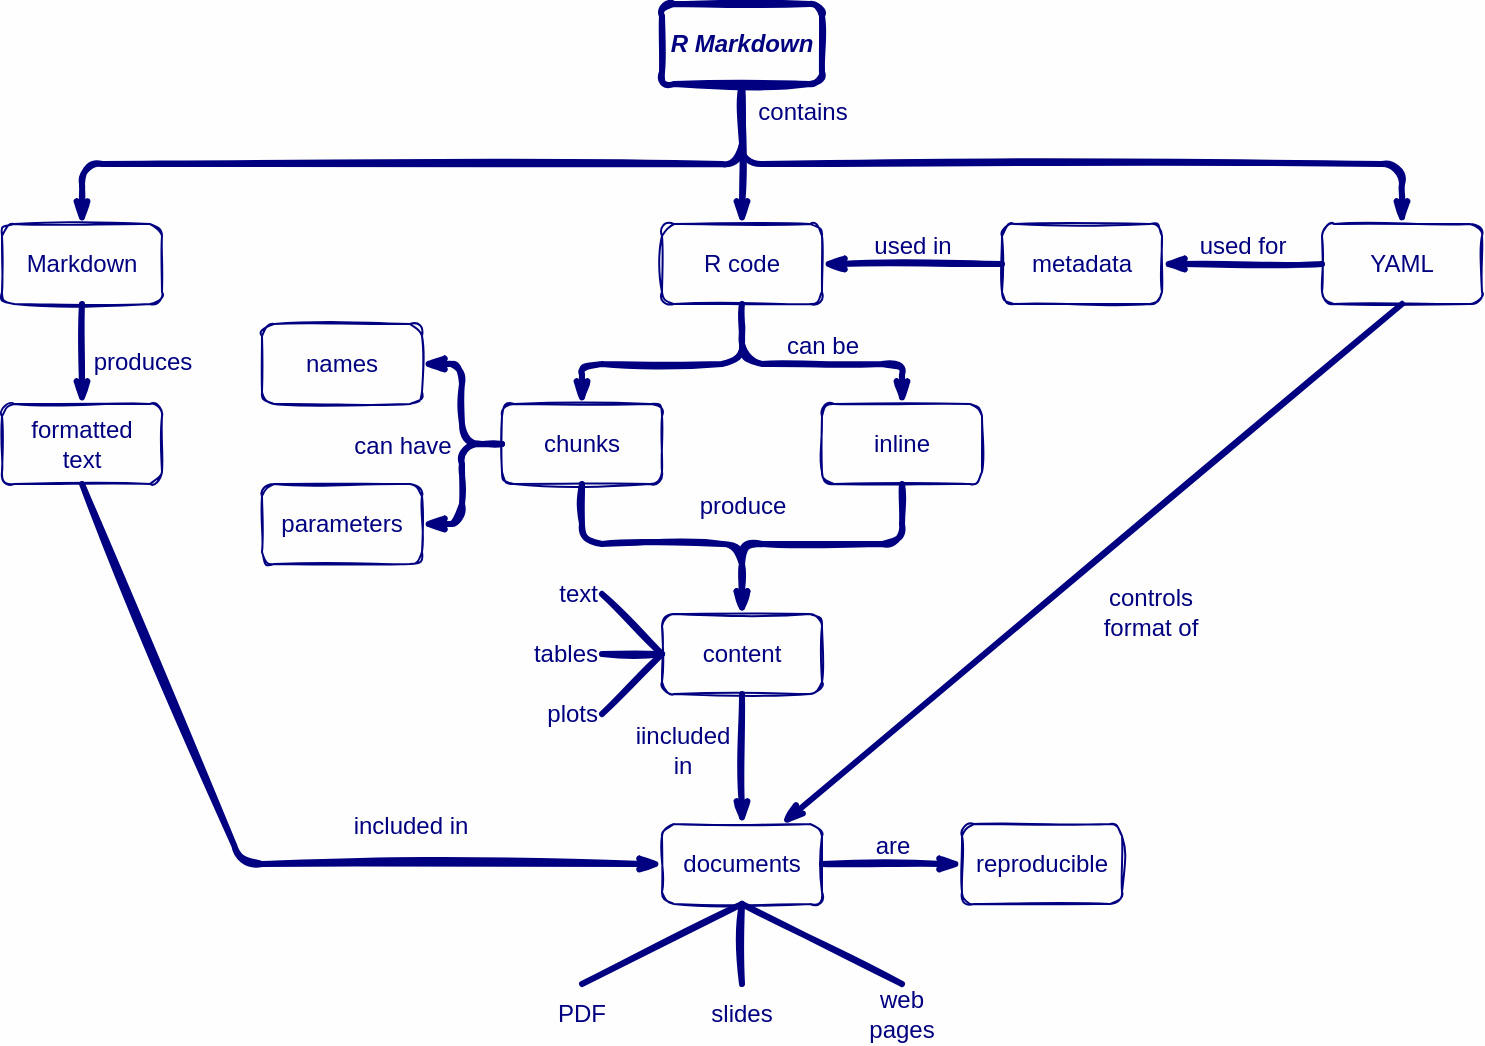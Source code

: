 <mxfile version="13.6.2" type="device"><diagram name="Page-1" id="42789a77-a242-8287-6e28-9cd8cfd52e62"><mxGraphModel dx="946" dy="680" grid="1" gridSize="10" guides="1" tooltips="1" connect="1" arrows="1" fold="1" page="1" pageScale="1" pageWidth="1100" pageHeight="850" background="#FEFEFF" math="0" shadow="0"><root><mxCell id="0"/><mxCell id="1" parent="0"/><mxCell id="1ea317790d2ca983-12" value="produces" style="edgeStyle=none;rounded=1;html=1;labelBackgroundColor=none;startArrow=none;startFill=0;startSize=5;endArrow=classicThin;endFill=1;endSize=5;jettySize=auto;orthogonalLoop=1;strokeWidth=3;fontFamily=Helvetica;fontSize=12;entryX=0.5;entryY=0;entryDx=0;entryDy=0;verticalAlign=bottom;sketch=1;exitX=0.5;exitY=1;exitDx=0;exitDy=0;fontColor=#000080;strokeColor=#000080;" parent="1" source="Q8fEgzgGfGvltEnc6YPg-26" target="gFsqnH4BegSTfbS5Wv3q-6" edge="1"><mxGeometry x="0.5" y="30" relative="1" as="geometry"><mxPoint x="100" y="490" as="targetPoint"/><mxPoint x="280" y="490" as="sourcePoint"/><mxPoint as="offset"/></mxGeometry></mxCell><mxCell id="gFsqnH4BegSTfbS5Wv3q-11" value="" style="edgeStyle=none;rounded=1;html=1;labelBackgroundColor=none;startArrow=none;startFill=0;startSize=5;endArrow=classicThin;endFill=1;endSize=5;jettySize=auto;orthogonalLoop=1;strokeWidth=3;fontFamily=Helvetica;fontSize=12;entryX=0.5;entryY=0;entryDx=0;entryDy=0;verticalAlign=bottom;sketch=1;exitX=0.5;exitY=1;exitDx=0;exitDy=0;fontColor=#000080;strokeColor=#000080;" parent="1" source="Q8fEgzgGfGvltEnc6YPg-16" target="Q8fEgzgGfGvltEnc6YPg-26" edge="1"><mxGeometry relative="1" as="geometry"><mxPoint x="80" y="500" as="targetPoint"/><mxPoint x="260" y="500" as="sourcePoint"/><Array as="points"><mxPoint x="410" y="120"/><mxPoint x="80" y="120"/></Array></mxGeometry></mxCell><mxCell id="gFsqnH4BegSTfbS5Wv3q-12" value="" style="edgeStyle=none;rounded=1;html=1;labelBackgroundColor=none;startArrow=none;startFill=0;startSize=5;endArrow=classicThin;endFill=1;endSize=5;jettySize=auto;orthogonalLoop=1;strokeWidth=3;fontFamily=Helvetica;fontSize=12;entryX=0.5;entryY=0;entryDx=0;entryDy=0;verticalAlign=bottom;sketch=1;exitX=0.5;exitY=1;exitDx=0;exitDy=0;fontColor=#000080;strokeColor=#000080;" parent="1" source="Q8fEgzgGfGvltEnc6YPg-16" target="gFsqnH4BegSTfbS5Wv3q-1" edge="1"><mxGeometry relative="1" as="geometry"><mxPoint x="60" y="170" as="targetPoint"/><mxPoint x="420" y="90" as="sourcePoint"/></mxGeometry></mxCell><mxCell id="gFsqnH4BegSTfbS5Wv3q-36" value="&lt;font style=&quot;font-size: 12px&quot;&gt;contains&lt;/font&gt;" style="edgeLabel;html=1;align=center;verticalAlign=middle;resizable=0;points=[];labelBackgroundColor=none;fontColor=#000080;" parent="gFsqnH4BegSTfbS5Wv3q-12" vertex="1" connectable="0"><mxGeometry x="0.225" relative="1" as="geometry"><mxPoint x="30" y="-29" as="offset"/></mxGeometry></mxCell><mxCell id="gFsqnH4BegSTfbS5Wv3q-13" value="" style="edgeStyle=none;rounded=1;html=1;labelBackgroundColor=none;startArrow=none;startFill=0;startSize=5;endArrow=classicThin;endFill=1;endSize=5;jettySize=auto;orthogonalLoop=1;strokeWidth=3;fontFamily=Helvetica;fontSize=12;entryX=0.5;entryY=0;entryDx=0;entryDy=0;verticalAlign=bottom;sketch=1;fontColor=#000080;strokeColor=#000080;" parent="1" target="gFsqnH4BegSTfbS5Wv3q-2" edge="1"><mxGeometry relative="1" as="geometry"><mxPoint x="420" y="170" as="targetPoint"/><mxPoint x="410" y="80" as="sourcePoint"/><Array as="points"><mxPoint x="410" y="120"/><mxPoint x="740" y="120"/></Array></mxGeometry></mxCell><mxCell id="gFsqnH4BegSTfbS5Wv3q-14" value="used for" style="edgeStyle=none;rounded=1;html=1;labelBackgroundColor=none;startArrow=none;startFill=0;startSize=5;endArrow=classicThin;endFill=1;endSize=5;jettySize=auto;orthogonalLoop=1;strokeWidth=3;fontFamily=Helvetica;fontSize=12;entryX=1;entryY=0.5;entryDx=0;entryDy=0;verticalAlign=bottom;sketch=1;exitX=0;exitY=0.5;exitDx=0;exitDy=0;fontColor=#000080;strokeColor=#000080;" parent="1" source="gFsqnH4BegSTfbS5Wv3q-2" target="gFsqnH4BegSTfbS5Wv3q-3" edge="1"><mxGeometry relative="1" as="geometry"><mxPoint x="650" y="170" as="targetPoint"/><mxPoint x="420" y="90" as="sourcePoint"/></mxGeometry></mxCell><mxCell id="gFsqnH4BegSTfbS5Wv3q-15" value="used in" style="edgeStyle=none;rounded=1;html=1;labelBackgroundColor=none;startArrow=none;startFill=0;startSize=5;endArrow=classicThin;endFill=1;endSize=5;jettySize=auto;orthogonalLoop=1;strokeWidth=3;fontFamily=Helvetica;fontSize=12;entryX=1;entryY=0.5;entryDx=0;entryDy=0;verticalAlign=bottom;sketch=1;exitX=0;exitY=0.5;exitDx=0;exitDy=0;fontColor=#000080;strokeColor=#000080;" parent="1" source="gFsqnH4BegSTfbS5Wv3q-3" target="gFsqnH4BegSTfbS5Wv3q-1" edge="1"><mxGeometry relative="1" as="geometry"><mxPoint x="650" y="250" as="targetPoint"/><mxPoint x="650" y="210" as="sourcePoint"/></mxGeometry></mxCell><mxCell id="gFsqnH4BegSTfbS5Wv3q-16" value="" style="edgeStyle=none;rounded=1;html=1;labelBackgroundColor=none;startArrow=none;startFill=0;startSize=5;endArrow=classicThin;endFill=1;endSize=5;jettySize=auto;orthogonalLoop=1;strokeWidth=3;fontFamily=Helvetica;fontSize=12;entryX=0.5;entryY=0;entryDx=0;entryDy=0;verticalAlign=bottom;sketch=1;exitX=0.5;exitY=1;exitDx=0;exitDy=0;fontColor=#000080;strokeColor=#000080;" parent="1" source="gFsqnH4BegSTfbS5Wv3q-1" target="gFsqnH4BegSTfbS5Wv3q-5" edge="1"><mxGeometry relative="1" as="geometry"><mxPoint x="460" y="190" as="targetPoint"/><mxPoint x="610" y="270" as="sourcePoint"/><Array as="points"><mxPoint x="410" y="220"/><mxPoint x="330" y="220"/></Array></mxGeometry></mxCell><mxCell id="gFsqnH4BegSTfbS5Wv3q-17" value="can be" style="edgeStyle=none;rounded=1;html=1;labelBackgroundColor=none;startArrow=none;startFill=0;startSize=5;endArrow=classicThin;endFill=1;endSize=5;jettySize=auto;orthogonalLoop=1;strokeWidth=3;fontFamily=Helvetica;fontSize=12;entryX=0.5;entryY=0;entryDx=0;entryDy=0;verticalAlign=bottom;sketch=1;fontColor=#000080;strokeColor=#000080;" parent="1" target="gFsqnH4BegSTfbS5Wv3q-4" edge="1"><mxGeometry relative="1" as="geometry"><mxPoint x="340" y="250" as="targetPoint"/><mxPoint x="410" y="200" as="sourcePoint"/><Array as="points"><mxPoint x="410" y="220"/><mxPoint x="490" y="220"/></Array></mxGeometry></mxCell><mxCell id="gFsqnH4BegSTfbS5Wv3q-18" value="" style="edgeStyle=none;rounded=1;html=1;labelBackgroundColor=none;startArrow=none;startFill=0;startSize=5;endArrow=classicThin;endFill=1;endSize=5;jettySize=auto;orthogonalLoop=1;strokeWidth=3;fontFamily=Helvetica;fontSize=12;entryX=1;entryY=0.5;entryDx=0;entryDy=0;verticalAlign=bottom;sketch=1;exitX=0;exitY=0.5;exitDx=0;exitDy=0;fontColor=#000080;strokeColor=#000080;" parent="1" source="gFsqnH4BegSTfbS5Wv3q-5" target="gFsqnH4BegSTfbS5Wv3q-9" edge="1"><mxGeometry relative="1" as="geometry"><mxPoint x="340" y="250" as="targetPoint"/><mxPoint x="420" y="210" as="sourcePoint"/><Array as="points"><mxPoint x="270" y="260"/><mxPoint x="270" y="220"/></Array></mxGeometry></mxCell><mxCell id="gFsqnH4BegSTfbS5Wv3q-19" value="can have" style="edgeStyle=none;rounded=1;html=1;labelBackgroundColor=none;startArrow=none;startFill=0;startSize=5;endArrow=classicThin;endFill=1;endSize=5;jettySize=auto;orthogonalLoop=1;strokeWidth=3;fontFamily=Helvetica;fontSize=12;entryX=1;entryY=0.5;entryDx=0;entryDy=0;verticalAlign=bottom;sketch=1;exitX=0;exitY=0.5;exitDx=0;exitDy=0;fontColor=#000080;strokeColor=#000080;" parent="1" source="gFsqnH4BegSTfbS5Wv3q-5" target="gFsqnH4BegSTfbS5Wv3q-10" edge="1"><mxGeometry x="1" y="-32" relative="1" as="geometry"><mxPoint x="260" y="230" as="targetPoint"/><mxPoint x="290" y="300" as="sourcePoint"/><Array as="points"><mxPoint x="270" y="260"/><mxPoint x="270" y="300"/></Array><mxPoint x="-10" y="2" as="offset"/></mxGeometry></mxCell><mxCell id="gFsqnH4BegSTfbS5Wv3q-20" value="included in" style="edgeStyle=none;rounded=1;html=1;labelBackgroundColor=none;startArrow=none;startFill=0;startSize=5;endArrow=classicThin;endFill=1;endSize=5;jettySize=auto;orthogonalLoop=1;strokeWidth=3;fontFamily=Helvetica;fontSize=12;entryX=0;entryY=0.5;entryDx=0;entryDy=0;verticalAlign=bottom;sketch=1;exitX=0.5;exitY=1;exitDx=0;exitDy=0;fontColor=#000080;strokeColor=#000080;" parent="1" source="gFsqnH4BegSTfbS5Wv3q-6" target="gFsqnH4BegSTfbS5Wv3q-7" edge="1"><mxGeometry x="0.395" y="10" relative="1" as="geometry"><mxPoint x="60" y="250" as="targetPoint"/><mxPoint x="60" y="210" as="sourcePoint"/><Array as="points"><mxPoint x="160" y="470"/></Array><mxPoint as="offset"/></mxGeometry></mxCell><mxCell id="gFsqnH4BegSTfbS5Wv3q-22" value="are" style="edgeStyle=none;rounded=1;html=1;labelBackgroundColor=none;startArrow=none;startFill=0;startSize=5;endArrow=classicThin;endFill=1;endSize=5;jettySize=auto;orthogonalLoop=1;strokeWidth=3;fontFamily=Helvetica;fontSize=12;entryX=0;entryY=0.5;entryDx=0;entryDy=0;verticalAlign=bottom;sketch=1;exitX=1;exitY=0.5;exitDx=0;exitDy=0;fontColor=#000080;strokeColor=#000080;" parent="1" source="gFsqnH4BegSTfbS5Wv3q-7" target="gFsqnH4BegSTfbS5Wv3q-8" edge="1"><mxGeometry relative="1" as="geometry"><mxPoint x="380" y="480" as="targetPoint"/><mxPoint x="140" y="340" as="sourcePoint"/></mxGeometry></mxCell><mxCell id="gFsqnH4BegSTfbS5Wv3q-23" value="PDF" style="text;html=1;strokeColor=none;fillColor=none;align=center;verticalAlign=middle;whiteSpace=wrap;rounded=0;labelBackgroundColor=none;fontColor=#000080;" parent="1" vertex="1"><mxGeometry x="310" y="530" width="40" height="30" as="geometry"/></mxCell><mxCell id="gFsqnH4BegSTfbS5Wv3q-24" value="slides" style="text;html=1;strokeColor=none;fillColor=none;align=center;verticalAlign=middle;whiteSpace=wrap;rounded=0;labelBackgroundColor=none;fontColor=#000080;" parent="1" vertex="1"><mxGeometry x="390" y="530" width="40" height="30" as="geometry"/></mxCell><mxCell id="gFsqnH4BegSTfbS5Wv3q-25" value="web&lt;br&gt;pages" style="text;html=1;strokeColor=none;fillColor=none;align=center;verticalAlign=middle;whiteSpace=wrap;rounded=0;labelBackgroundColor=none;fontColor=#000080;" parent="1" vertex="1"><mxGeometry x="470" y="530" width="40" height="30" as="geometry"/></mxCell><mxCell id="gFsqnH4BegSTfbS5Wv3q-26" value="" style="edgeStyle=none;rounded=1;html=1;labelBackgroundColor=none;startArrow=none;startFill=0;startSize=5;endArrow=none;endFill=0;endSize=5;jettySize=auto;orthogonalLoop=1;strokeWidth=3;fontFamily=Helvetica;fontSize=12;entryX=0.5;entryY=0;entryDx=0;entryDy=0;verticalAlign=bottom;sketch=1;exitX=0.5;exitY=1;exitDx=0;exitDy=0;fontColor=#000080;strokeColor=#000080;" parent="1" source="gFsqnH4BegSTfbS5Wv3q-7" target="gFsqnH4BegSTfbS5Wv3q-23" edge="1"><mxGeometry relative="1" as="geometry"><mxPoint x="340" y="360" as="targetPoint"/><mxPoint x="380" y="320" as="sourcePoint"/></mxGeometry></mxCell><mxCell id="gFsqnH4BegSTfbS5Wv3q-27" value="" style="edgeStyle=none;rounded=1;html=1;labelBackgroundColor=none;startArrow=none;startFill=0;startSize=5;endArrow=none;endFill=0;endSize=5;jettySize=auto;orthogonalLoop=1;strokeWidth=3;fontFamily=Helvetica;fontSize=12;entryX=0.5;entryY=0;entryDx=0;entryDy=0;verticalAlign=bottom;sketch=1;exitX=0.5;exitY=1;exitDx=0;exitDy=0;fontColor=#000080;strokeColor=#000080;" parent="1" source="gFsqnH4BegSTfbS5Wv3q-7" target="gFsqnH4BegSTfbS5Wv3q-24" edge="1"><mxGeometry relative="1" as="geometry"><mxPoint x="320" y="540" as="targetPoint"/><mxPoint x="420" y="500" as="sourcePoint"/></mxGeometry></mxCell><mxCell id="gFsqnH4BegSTfbS5Wv3q-28" value="" style="edgeStyle=none;rounded=1;html=1;labelBackgroundColor=none;startArrow=none;startFill=0;startSize=5;endArrow=none;endFill=0;endSize=5;jettySize=auto;orthogonalLoop=1;strokeWidth=3;fontFamily=Helvetica;fontSize=12;entryX=0.5;entryY=0;entryDx=0;entryDy=0;verticalAlign=bottom;sketch=1;exitX=0.5;exitY=1;exitDx=0;exitDy=0;fontColor=#000080;strokeColor=#000080;" parent="1" source="gFsqnH4BegSTfbS5Wv3q-7" target="gFsqnH4BegSTfbS5Wv3q-25" edge="1"><mxGeometry relative="1" as="geometry"><mxPoint x="400" y="540" as="targetPoint"/><mxPoint x="490" y="510" as="sourcePoint"/></mxGeometry></mxCell><mxCell id="gFsqnH4BegSTfbS5Wv3q-30" value="produce" style="edgeStyle=none;rounded=1;html=1;labelBackgroundColor=none;startArrow=none;startFill=0;startSize=5;endArrow=classicThin;endFill=1;endSize=5;jettySize=auto;orthogonalLoop=1;strokeWidth=3;fontFamily=Helvetica;fontSize=12;entryX=0.5;entryY=0;entryDx=0;entryDy=0;verticalAlign=bottom;sketch=1;exitX=0.5;exitY=1;exitDx=0;exitDy=0;fontColor=#000080;strokeColor=#000080;" parent="1" source="gFsqnH4BegSTfbS5Wv3q-5" target="gFsqnH4BegSTfbS5Wv3q-29" edge="1"><mxGeometry x="0.517" y="10" relative="1" as="geometry"><mxPoint x="340" y="250" as="targetPoint"/><mxPoint x="420" y="210" as="sourcePoint"/><Array as="points"><mxPoint x="330" y="310"/><mxPoint x="410" y="310"/></Array><mxPoint x="-10" y="-10" as="offset"/></mxGeometry></mxCell><mxCell id="gFsqnH4BegSTfbS5Wv3q-31" value="" style="edgeStyle=none;rounded=1;html=1;labelBackgroundColor=none;startArrow=none;startFill=0;startSize=5;endArrow=classicThin;endFill=1;endSize=5;jettySize=auto;orthogonalLoop=1;strokeWidth=3;fontFamily=Helvetica;fontSize=12;entryX=0.5;entryY=0;entryDx=0;entryDy=0;verticalAlign=bottom;sketch=1;exitX=0.5;exitY=1;exitDx=0;exitDy=0;fontColor=#000080;strokeColor=#000080;" parent="1" source="gFsqnH4BegSTfbS5Wv3q-4" target="gFsqnH4BegSTfbS5Wv3q-29" edge="1"><mxGeometry relative="1" as="geometry"><mxPoint x="410" y="330" as="targetPoint"/><mxPoint x="340" y="290" as="sourcePoint"/><Array as="points"><mxPoint x="490" y="310"/><mxPoint x="410" y="310"/></Array></mxGeometry></mxCell><mxCell id="gFsqnH4BegSTfbS5Wv3q-32" value="iincluded&lt;br&gt;in" style="edgeStyle=none;rounded=1;html=1;labelBackgroundColor=none;startArrow=none;startFill=0;startSize=5;endArrow=classicThin;endFill=1;endSize=5;jettySize=auto;orthogonalLoop=1;strokeWidth=3;fontFamily=Helvetica;fontSize=12;entryX=0.5;entryY=0;entryDx=0;entryDy=0;verticalAlign=bottom;sketch=1;exitX=0.5;exitY=1;exitDx=0;exitDy=0;fontColor=#000080;strokeColor=#000080;" parent="1" source="gFsqnH4BegSTfbS5Wv3q-29" target="gFsqnH4BegSTfbS5Wv3q-7" edge="1"><mxGeometry x="0.385" y="-30" relative="1" as="geometry"><mxPoint x="420" y="330" as="targetPoint"/><mxPoint x="350" y="290" as="sourcePoint"/><mxPoint as="offset"/></mxGeometry></mxCell><mxCell id="gFsqnH4BegSTfbS5Wv3q-33" value="text" style="text;html=1;strokeColor=none;fillColor=none;align=right;verticalAlign=middle;whiteSpace=wrap;rounded=0;labelBackgroundColor=none;fontColor=#000080;" parent="1" vertex="1"><mxGeometry x="300" y="320" width="40" height="30" as="geometry"/></mxCell><mxCell id="gFsqnH4BegSTfbS5Wv3q-34" value="tables" style="text;html=1;strokeColor=none;fillColor=none;align=right;verticalAlign=middle;whiteSpace=wrap;rounded=0;labelBackgroundColor=none;fontColor=#000080;" parent="1" vertex="1"><mxGeometry x="300" y="350" width="40" height="30" as="geometry"/></mxCell><mxCell id="gFsqnH4BegSTfbS5Wv3q-35" value="plots" style="text;html=1;strokeColor=none;fillColor=none;align=right;verticalAlign=middle;whiteSpace=wrap;rounded=0;labelBackgroundColor=none;fontColor=#000080;" parent="1" vertex="1"><mxGeometry x="300" y="380" width="40" height="30" as="geometry"/></mxCell><mxCell id="gFsqnH4BegSTfbS5Wv3q-37" value="controls&lt;br&gt;format of" style="edgeStyle=none;rounded=1;html=1;labelBackgroundColor=none;startArrow=none;startFill=0;startSize=5;endArrow=classicThin;endFill=1;endSize=5;jettySize=auto;orthogonalLoop=1;strokeWidth=3;fontFamily=Helvetica;fontSize=12;entryX=0.75;entryY=0;entryDx=0;entryDy=0;verticalAlign=bottom;sketch=1;exitX=0.5;exitY=1;exitDx=0;exitDy=0;fontColor=#000080;strokeColor=#000080;" parent="1" source="gFsqnH4BegSTfbS5Wv3q-2" target="gFsqnH4BegSTfbS5Wv3q-7" edge="1"><mxGeometry x="0.018" y="50" relative="1" as="geometry"><mxPoint x="630" y="190" as="targetPoint"/><mxPoint x="710" y="190" as="sourcePoint"/><mxPoint as="offset"/></mxGeometry></mxCell><mxCell id="gFsqnH4BegSTfbS5Wv3q-39" value="" style="edgeStyle=none;rounded=1;html=1;labelBackgroundColor=none;startArrow=none;startFill=0;startSize=5;endArrow=none;endFill=0;endSize=5;jettySize=auto;orthogonalLoop=1;strokeWidth=3;fontFamily=Helvetica;fontSize=12;entryX=1;entryY=0.5;entryDx=0;entryDy=0;verticalAlign=bottom;sketch=1;exitX=0;exitY=0.5;exitDx=0;exitDy=0;fontColor=#000080;strokeColor=#000080;" parent="1" source="gFsqnH4BegSTfbS5Wv3q-29" target="gFsqnH4BegSTfbS5Wv3q-33" edge="1"><mxGeometry relative="1" as="geometry"><mxPoint x="340" y="570" as="targetPoint"/><mxPoint x="420" y="530" as="sourcePoint"/></mxGeometry></mxCell><mxCell id="gFsqnH4BegSTfbS5Wv3q-40" value="" style="edgeStyle=none;rounded=1;html=1;labelBackgroundColor=none;startArrow=none;startFill=0;startSize=5;endArrow=none;endFill=0;endSize=5;jettySize=auto;orthogonalLoop=1;strokeWidth=3;fontFamily=Helvetica;fontSize=12;entryX=1;entryY=0.5;entryDx=0;entryDy=0;verticalAlign=bottom;sketch=1;exitX=0;exitY=0.5;exitDx=0;exitDy=0;fontColor=#000080;strokeColor=#000080;" parent="1" source="gFsqnH4BegSTfbS5Wv3q-29" target="gFsqnH4BegSTfbS5Wv3q-34" edge="1"><mxGeometry relative="1" as="geometry"><mxPoint x="350" y="330" as="targetPoint"/><mxPoint x="360" y="380" as="sourcePoint"/></mxGeometry></mxCell><mxCell id="gFsqnH4BegSTfbS5Wv3q-41" value="" style="edgeStyle=none;rounded=1;html=1;labelBackgroundColor=none;startArrow=none;startFill=0;startSize=5;endArrow=none;endFill=0;endSize=5;jettySize=auto;orthogonalLoop=1;strokeWidth=3;fontFamily=Helvetica;fontSize=12;entryX=1;entryY=0.5;entryDx=0;entryDy=0;verticalAlign=bottom;sketch=1;exitX=0;exitY=0.5;exitDx=0;exitDy=0;fontColor=#000080;strokeColor=#000080;" parent="1" source="gFsqnH4BegSTfbS5Wv3q-29" target="gFsqnH4BegSTfbS5Wv3q-35" edge="1"><mxGeometry relative="1" as="geometry"><mxPoint x="350" y="370" as="targetPoint"/><mxPoint x="370" y="360" as="sourcePoint"/></mxGeometry></mxCell><mxCell id="Q8fEgzgGfGvltEnc6YPg-16" value="&lt;b style=&quot;font-size: 12px&quot;&gt;&lt;i style=&quot;font-size: 12px&quot;&gt;R Markdown&lt;/i&gt;&lt;/b&gt;" style="rounded=1;whiteSpace=wrap;html=1;strokeWidth=3;fontSize=12;fontFamily=Helvetica;fillColor=none;labelBackgroundColor=none;sketch=1;fontColor=#000080;strokeColor=#000080;" parent="1" vertex="1"><mxGeometry x="370" y="40" width="80" height="40" as="geometry"/></mxCell><mxCell id="Q8fEgzgGfGvltEnc6YPg-26" value="Markdown" style="rounded=1;whiteSpace=wrap;html=1;fontSize=12;fontFamily=Helvetica;fillColor=none;labelBackgroundColor=none;sketch=1;fontColor=#000080;strokeColor=#000080;" parent="1" vertex="1"><mxGeometry x="40" y="150" width="80" height="40" as="geometry"/></mxCell><mxCell id="gFsqnH4BegSTfbS5Wv3q-1" value="R code" style="rounded=1;whiteSpace=wrap;html=1;fontSize=12;fontFamily=Helvetica;fillColor=none;labelBackgroundColor=none;sketch=1;fontColor=#000080;strokeColor=#000080;" parent="1" vertex="1"><mxGeometry x="370" y="150" width="80" height="40" as="geometry"/></mxCell><mxCell id="gFsqnH4BegSTfbS5Wv3q-2" value="YAML" style="rounded=1;whiteSpace=wrap;html=1;fontSize=12;fontFamily=Helvetica;fillColor=none;labelBackgroundColor=none;sketch=1;fontColor=#000080;strokeColor=#000080;" parent="1" vertex="1"><mxGeometry x="700" y="150" width="80" height="40" as="geometry"/></mxCell><mxCell id="gFsqnH4BegSTfbS5Wv3q-3" value="metadata" style="rounded=1;whiteSpace=wrap;html=1;fontSize=12;fontFamily=Helvetica;fillColor=none;labelBackgroundColor=none;sketch=1;fontColor=#000080;strokeColor=#000080;" parent="1" vertex="1"><mxGeometry x="540" y="150" width="80" height="40" as="geometry"/></mxCell><mxCell id="gFsqnH4BegSTfbS5Wv3q-4" value="inline" style="rounded=1;whiteSpace=wrap;html=1;fontSize=12;fontFamily=Helvetica;fillColor=none;labelBackgroundColor=none;sketch=1;fontColor=#000080;strokeColor=#000080;" parent="1" vertex="1"><mxGeometry x="450" y="240" width="80" height="40" as="geometry"/></mxCell><mxCell id="gFsqnH4BegSTfbS5Wv3q-5" value="chunks" style="rounded=1;whiteSpace=wrap;html=1;fontSize=12;fontFamily=Helvetica;fillColor=none;labelBackgroundColor=none;sketch=1;fontColor=#000080;strokeColor=#000080;" parent="1" vertex="1"><mxGeometry x="290" y="240" width="80" height="40" as="geometry"/></mxCell><mxCell id="gFsqnH4BegSTfbS5Wv3q-6" value="formatted&lt;br&gt;text" style="rounded=1;whiteSpace=wrap;html=1;fontSize=12;fontFamily=Helvetica;fillColor=none;labelBackgroundColor=none;sketch=1;fontColor=#000080;strokeColor=#000080;" parent="1" vertex="1"><mxGeometry x="40" y="240" width="80" height="40" as="geometry"/></mxCell><mxCell id="gFsqnH4BegSTfbS5Wv3q-7" value="documents" style="rounded=1;whiteSpace=wrap;html=1;fontSize=12;fontFamily=Helvetica;fillColor=none;labelBackgroundColor=none;sketch=1;fontColor=#000080;strokeColor=#000080;" parent="1" vertex="1"><mxGeometry x="370" y="450" width="80" height="40" as="geometry"/></mxCell><mxCell id="gFsqnH4BegSTfbS5Wv3q-8" value="reproducible" style="rounded=1;whiteSpace=wrap;html=1;fontSize=12;fontFamily=Helvetica;fillColor=none;labelBackgroundColor=none;sketch=1;fontColor=#000080;strokeColor=#000080;" parent="1" vertex="1"><mxGeometry x="520" y="450" width="80" height="40" as="geometry"/></mxCell><mxCell id="gFsqnH4BegSTfbS5Wv3q-9" value="names" style="rounded=1;whiteSpace=wrap;html=1;fontSize=12;fontFamily=Helvetica;fillColor=none;labelBackgroundColor=none;sketch=1;fontColor=#000080;strokeColor=#000080;" parent="1" vertex="1"><mxGeometry x="170" y="200" width="80" height="40" as="geometry"/></mxCell><mxCell id="gFsqnH4BegSTfbS5Wv3q-10" value="parameters" style="rounded=1;whiteSpace=wrap;html=1;fontSize=12;fontFamily=Helvetica;fillColor=none;labelBackgroundColor=none;sketch=1;fontColor=#000080;strokeColor=#000080;" parent="1" vertex="1"><mxGeometry x="170" y="280" width="80" height="40" as="geometry"/></mxCell><mxCell id="gFsqnH4BegSTfbS5Wv3q-29" value="content" style="rounded=1;whiteSpace=wrap;html=1;fontSize=12;fontFamily=Helvetica;fillColor=none;labelBackgroundColor=none;sketch=1;fontColor=#000080;strokeColor=#000080;" parent="1" vertex="1"><mxGeometry x="370" y="345" width="80" height="40" as="geometry"/></mxCell></root></mxGraphModel></diagram></mxfile>